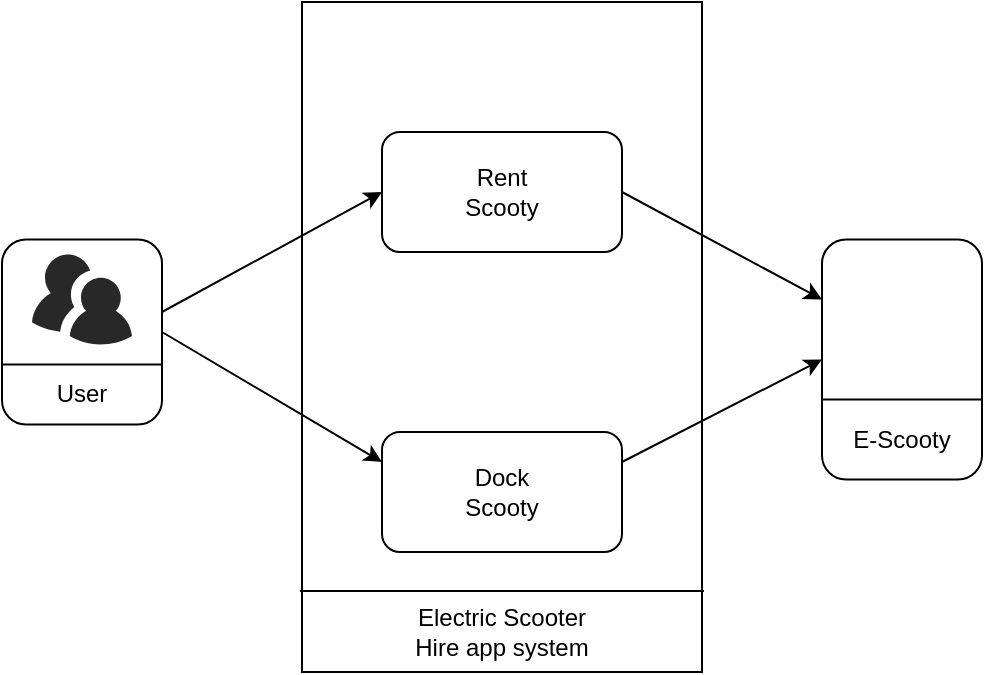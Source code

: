 <mxfile version="20.7.4" type="device"><diagram id="vohsu3iSt3h7D8JQO7yu" name="Page-1"><mxGraphModel dx="673" dy="1393" grid="1" gridSize="10" guides="1" tooltips="1" connect="1" arrows="1" fold="1" page="1" pageScale="1" pageWidth="827" pageHeight="1169" math="0" shadow="0"><root><mxCell id="0"/><mxCell id="1" parent="0"/><mxCell id="lkr9C2Q647LZjC0m4bVp-4" value="" style="rounded=0;whiteSpace=wrap;html=1;direction=west;" vertex="1" parent="1"><mxGeometry x="150" y="100" width="200" height="335" as="geometry"/></mxCell><mxCell id="lkr9C2Q647LZjC0m4bVp-17" value="" style="rounded=1;whiteSpace=wrap;html=1;" vertex="1" parent="1"><mxGeometry x="410" y="218.75" width="80" height="120" as="geometry"/></mxCell><mxCell id="lkr9C2Q647LZjC0m4bVp-14" value="" style="rounded=1;whiteSpace=wrap;html=1;" vertex="1" parent="1"><mxGeometry y="218.75" width="80" height="92.5" as="geometry"/></mxCell><mxCell id="lkr9C2Q647LZjC0m4bVp-1" value="User" style="text;html=1;strokeColor=none;fillColor=none;align=center;verticalAlign=middle;whiteSpace=wrap;rounded=0;" vertex="1" parent="1"><mxGeometry y="281.25" width="80" height="30" as="geometry"/></mxCell><mxCell id="lkr9C2Q647LZjC0m4bVp-2" value="" style="verticalLabelPosition=bottom;sketch=0;html=1;fillColor=#282828;strokeColor=none;verticalAlign=top;pointerEvents=1;align=center;shape=mxgraph.cisco_safe.people_places_things_icons.icon9;" vertex="1" parent="1"><mxGeometry x="15" y="226.25" width="50" height="45" as="geometry"/></mxCell><mxCell id="lkr9C2Q647LZjC0m4bVp-3" value="" style="endArrow=none;html=1;rounded=0;entryX=1;entryY=0;entryDx=0;entryDy=0;exitX=0;exitY=0;exitDx=0;exitDy=0;" edge="1" parent="1" source="lkr9C2Q647LZjC0m4bVp-1" target="lkr9C2Q647LZjC0m4bVp-1"><mxGeometry width="50" height="50" relative="1" as="geometry"><mxPoint y="276.25" as="sourcePoint"/><mxPoint x="50" y="226.25" as="targetPoint"/></mxGeometry></mxCell><mxCell id="lkr9C2Q647LZjC0m4bVp-5" value="" style="shape=image;html=1;verticalAlign=top;verticalLabelPosition=bottom;labelBackgroundColor=#ffffff;imageAspect=0;aspect=fixed;image=https://cdn2.iconfinder.com/data/icons/circle-icons-1/64/scooter-128.png" vertex="1" parent="1"><mxGeometry x="418" y="228.75" width="64" height="64" as="geometry"/></mxCell><mxCell id="lkr9C2Q647LZjC0m4bVp-9" value="" style="endArrow=none;html=1;rounded=0;exitX=0;exitY=0;exitDx=0;exitDy=0;entryX=1;entryY=0;entryDx=0;entryDy=0;" edge="1" parent="1" source="lkr9C2Q647LZjC0m4bVp-10" target="lkr9C2Q647LZjC0m4bVp-10"><mxGeometry width="50" height="50" relative="1" as="geometry"><mxPoint x="410" y="298.75" as="sourcePoint"/><mxPoint x="480" y="298.75" as="targetPoint"/><Array as="points"/></mxGeometry></mxCell><mxCell id="lkr9C2Q647LZjC0m4bVp-10" value="E-Scooty" style="text;html=1;strokeColor=none;fillColor=none;align=center;verticalAlign=middle;whiteSpace=wrap;rounded=0;" vertex="1" parent="1"><mxGeometry x="410" y="298.75" width="80" height="40" as="geometry"/></mxCell><mxCell id="lkr9C2Q647LZjC0m4bVp-18" value="" style="rounded=1;whiteSpace=wrap;html=1;" vertex="1" parent="1"><mxGeometry x="190" y="165" width="120" height="60" as="geometry"/></mxCell><mxCell id="lkr9C2Q647LZjC0m4bVp-11" value="Rent Scooty" style="text;html=1;strokeColor=none;fillColor=none;align=center;verticalAlign=middle;whiteSpace=wrap;rounded=0;" vertex="1" parent="1"><mxGeometry x="220" y="180" width="60" height="30" as="geometry"/></mxCell><mxCell id="lkr9C2Q647LZjC0m4bVp-19" value="" style="rounded=1;whiteSpace=wrap;html=1;" vertex="1" parent="1"><mxGeometry x="190" y="315" width="120" height="60" as="geometry"/></mxCell><mxCell id="lkr9C2Q647LZjC0m4bVp-12" value="Dock Scooty" style="text;html=1;strokeColor=none;fillColor=none;align=center;verticalAlign=middle;whiteSpace=wrap;rounded=0;" vertex="1" parent="1"><mxGeometry x="220" y="330" width="60" height="30" as="geometry"/></mxCell><mxCell id="lkr9C2Q647LZjC0m4bVp-20" value="" style="endArrow=classic;html=1;rounded=0;entryX=0;entryY=0.5;entryDx=0;entryDy=0;" edge="1" parent="1" target="lkr9C2Q647LZjC0m4bVp-18"><mxGeometry width="50" height="50" relative="1" as="geometry"><mxPoint x="80" y="255" as="sourcePoint"/><mxPoint x="130" y="205" as="targetPoint"/></mxGeometry></mxCell><mxCell id="lkr9C2Q647LZjC0m4bVp-21" value="" style="endArrow=classic;html=1;rounded=0;entryX=0;entryY=0.25;entryDx=0;entryDy=0;exitX=1;exitY=0.5;exitDx=0;exitDy=0;" edge="1" parent="1" source="lkr9C2Q647LZjC0m4bVp-14" target="lkr9C2Q647LZjC0m4bVp-19"><mxGeometry width="50" height="50" relative="1" as="geometry"><mxPoint x="90" y="310" as="sourcePoint"/><mxPoint x="140" y="260" as="targetPoint"/></mxGeometry></mxCell><mxCell id="lkr9C2Q647LZjC0m4bVp-22" value="" style="endArrow=classic;html=1;rounded=0;entryX=0;entryY=0.25;entryDx=0;entryDy=0;exitX=1;exitY=0.5;exitDx=0;exitDy=0;" edge="1" parent="1" source="lkr9C2Q647LZjC0m4bVp-18" target="lkr9C2Q647LZjC0m4bVp-17"><mxGeometry width="50" height="50" relative="1" as="geometry"><mxPoint x="200" y="400" as="sourcePoint"/><mxPoint x="250" y="350" as="targetPoint"/><Array as="points"/></mxGeometry></mxCell><mxCell id="lkr9C2Q647LZjC0m4bVp-23" value="" style="endArrow=classic;html=1;rounded=0;entryX=0;entryY=0.5;entryDx=0;entryDy=0;exitX=1;exitY=0.25;exitDx=0;exitDy=0;" edge="1" parent="1" source="lkr9C2Q647LZjC0m4bVp-19" target="lkr9C2Q647LZjC0m4bVp-17"><mxGeometry width="50" height="50" relative="1" as="geometry"><mxPoint x="200" y="400" as="sourcePoint"/><mxPoint x="250" y="350" as="targetPoint"/></mxGeometry></mxCell><mxCell id="lkr9C2Q647LZjC0m4bVp-24" value="" style="endArrow=none;html=1;rounded=0;entryX=-0.005;entryY=0.121;entryDx=0;entryDy=0;entryPerimeter=0;exitX=1.005;exitY=0.121;exitDx=0;exitDy=0;exitPerimeter=0;" edge="1" parent="1" source="lkr9C2Q647LZjC0m4bVp-4" target="lkr9C2Q647LZjC0m4bVp-4"><mxGeometry width="50" height="50" relative="1" as="geometry"><mxPoint x="150" y="390" as="sourcePoint"/><mxPoint x="250" y="350" as="targetPoint"/></mxGeometry></mxCell><mxCell id="lkr9C2Q647LZjC0m4bVp-25" value="Electric Scooter Hire app system" style="text;html=1;strokeColor=none;fillColor=none;align=center;verticalAlign=middle;whiteSpace=wrap;rounded=0;" vertex="1" parent="1"><mxGeometry x="205" y="400" width="90" height="30" as="geometry"/></mxCell></root></mxGraphModel></diagram></mxfile>